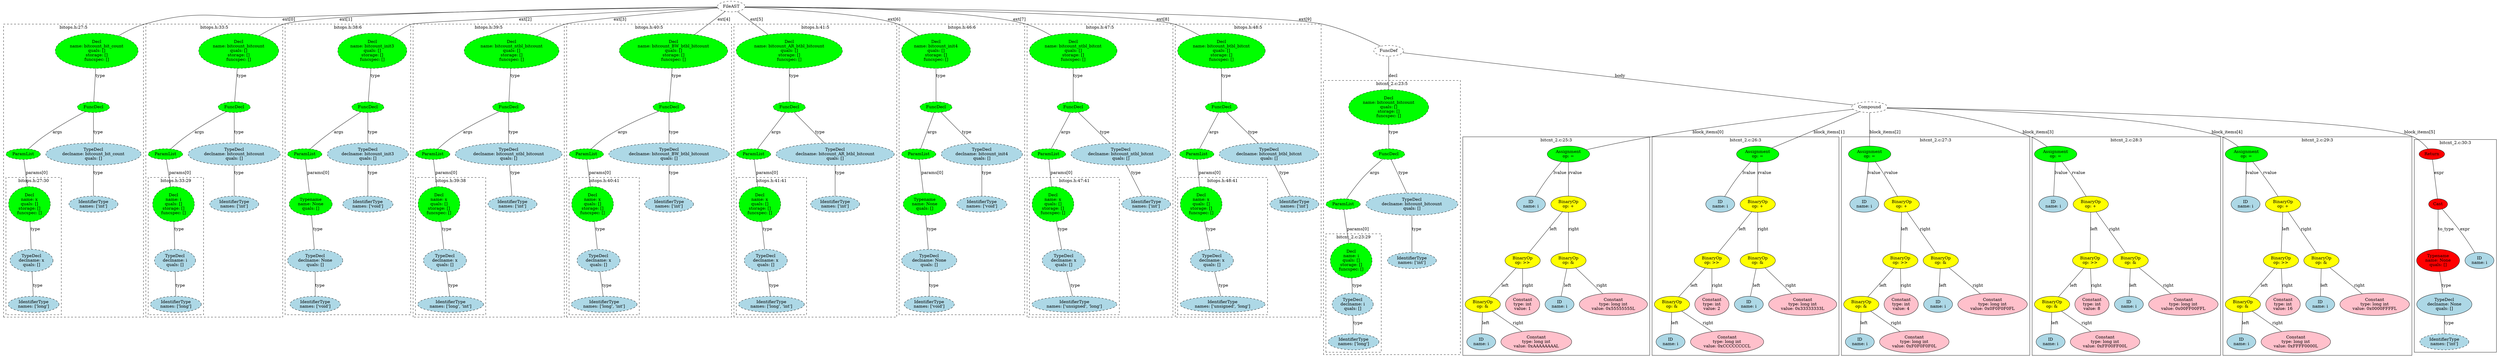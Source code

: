 strict graph "" {
	graph [bb="0,0,6919,1197.8"];
	node [label="\N"];
	subgraph cluster2 {
		graph [bb="8,136.56,390,1120.8",
			label="bitops.h:27:5",
			lheight=0.21,
			lp="199,1109.3",
			lwidth=1.00,
			style=dashed
		];
		subgraph cluster5 {
			graph [bb="16,144.56,170,605.67",
				label="bitops.h:27:30",
				lheight=0.21,
				lp="93,594.17",
				lwidth=1.10,
				style=dashed
			];
			7	[fillcolor=lightblue,
				height=0.74639,
				label="IdentifierType
names: ['long']",
				pos="93,179.43",
				style="filled,dashed",
				width=1.9053];
			6	[fillcolor=lightblue,
				height=1.041,
				label="TypeDecl
declname: x
quals: []",
				pos="88,326.6",
				style="filled,dashed",
				width=1.6303];
			6 -- 7	[label=type,
				lp="104,242.41",
				pos="89.262,288.96 90.147,263.26 91.309,229.52 92.101,206.52"];
			5	[fillcolor=green,
				height=1.6303,
				label="Decl
name: x
quals: []
storage: []
funcspec: []",
				pos="82,515.98",
				style="filled,dashed",
				width=1.591];
			5 -- 6	[label=type,
				lp="97,431.79",
				pos="83.849,457.23 84.82,426.9 85.981,390.66 86.828,364.21"];
		}
		4	[fillcolor=green,
			height=0.5,
			label=ParamList,
			pos="63,684.14",
			style="filled,dashed",
			width=1.3179];
		4 -- 5	[label="params[0]",
			lp="99,621.17",
			pos="64.962,665.99 67.417,644.51 71.749,606.63 75.429,574.44"];
		3	[fillcolor=green,
			height=0.5,
			label=FuncDecl,
			pos="255,841.7",
			style="filled,dashed",
			width=1.2457];
		3 -- 4	[label=args,
			lp="155.5,757.51",
			pos="232.48,826.05 204.79,807.65 156.82,774.55 119,742.01 104.08,729.18 88.485,713.09 77.551,701.3"];
		8	[fillcolor=lightblue,
			height=1.041,
			label="TypeDecl
declname: bitcount_bit_count
quals: []",
			pos="255,684.14",
			style="filled,dashed",
			width=3.5159];
		3 -- 8	[label=type,
			lp="267,757.51",
			pos="255,823.46 255,799.1 255,753.99 255,721.92"];
		9	[fillcolor=lightblue,
			height=0.74639,
			label="IdentifierType
names: ['int']",
			pos="255,515.98",
			style="filled,dashed",
			width=1.8463];
		8 -- 9	[label=type,
			lp="267,621.17",
			pos="255,646.27 255,614.9 255,570.66 255,542.92"];
		2	[fillcolor=green,
			height=1.6303,
			label="Decl
name: bitcount_bit_count
quals: []
storage: []
funcspec: []",
			pos="264,1031.1",
			style="filled,dashed",
			width=3.0641];
		2 -- 3	[label=type,
			lp="273,946.89",
			pos="261.23,972.33 259.37,933.62 257.04,885.26 255.83,859.96"];
	}
	subgraph cluster10 {
		graph [bb="398,136.56,770,1120.8",
			label="bitops.h:33:5",
			lheight=0.21,
			lp="584,1109.3",
			lwidth=1.00,
			style=dashed
		];
		subgraph cluster13 {
			graph [bb="406,144.56,560,605.67",
				label="bitops.h:33:29",
				lheight=0.21,
				lp="483,594.17",
				lwidth=1.10,
				style=dashed
			];
			15	[fillcolor=lightblue,
				height=0.74639,
				label="IdentifierType
names: ['long']",
				pos="483,179.43",
				style="filled,dashed",
				width=1.9053];
			14	[fillcolor=lightblue,
				height=1.041,
				label="TypeDecl
declname: i
quals: []",
				pos="481,326.6",
				style="filled,dashed",
				width=1.5713];
			14 -- 15	[label=type,
				lp="495,242.41",
				pos="481.5,288.96 481.86,263.26 482.32,229.52 482.64,206.52"];
			13	[fillcolor=green,
				height=1.6303,
				label="Decl
name: i
quals: []
storage: []
funcspec: []",
				pos="477,515.98",
				style="filled,dashed",
				width=1.591];
			13 -- 14	[label=type,
				lp="491,431.79",
				pos="478.23,457.23 478.88,426.9 479.65,390.66 480.22,364.21"];
		}
		12	[fillcolor=green,
			height=0.5,
			label=ParamList,
			pos="453,684.14",
			style="filled,dashed",
			width=1.3179];
		12 -- 13	[label="params[0]",
			lp="491,621.17",
			pos="455.48,665.99 458.59,644.43 464.09,606.34 468.75,574.07"];
		11	[fillcolor=green,
			height=0.5,
			label=FuncDecl,
			pos="640,841.7",
			style="filled,dashed",
			width=1.2457];
		11 -- 12	[label=args,
			lp="545.5,757.51",
			pos="618.38,825.9 591.77,807.35 545.63,774.1 509,742.01 494.41,729.23 479.03,713.42 468.09,701.72"];
		16	[fillcolor=lightblue,
			height=1.041,
			label="TypeDecl
declname: bitcount_bitcount
quals: []",
			pos="640,684.14",
			style="filled,dashed",
			width=3.3784];
		11 -- 16	[label=type,
			lp="652,757.51",
			pos="640,823.46 640,799.1 640,753.99 640,721.92"];
		17	[fillcolor=lightblue,
			height=0.74639,
			label="IdentifierType
names: ['int']",
			pos="640,515.98",
			style="filled,dashed",
			width=1.8463];
		16 -- 17	[label=type,
			lp="652,621.17",
			pos="640,646.27 640,614.9 640,570.66 640,542.92"];
		10	[fillcolor=green,
			height=1.6303,
			label="Decl
name: bitcount_bitcount
quals: []
storage: []
funcspec: []",
			pos="652,1031.1",
			style="filled,dashed",
			width=2.9266];
		10 -- 11	[label=type,
			lp="660,946.89",
			pos="648.3,972.33 645.82,933.62 642.73,885.26 641.11,859.96"];
	}
	subgraph cluster18 {
		graph [bb="778,144.56,1121,1120.8",
			label="bitops.h:38:6",
			lheight=0.21,
			lp="949.5,1109.3",
			lwidth=1.00,
			style=dashed
		];
		23	[fillcolor=lightblue,
			height=0.74639,
			label="IdentifierType
names: ['void']",
			pos="861,179.43",
			style="filled,dashed",
			width=1.9053];
		22	[fillcolor=lightblue,
			height=1.041,
			label="TypeDecl
declname: None
quals: []",
			pos="861,326.6",
			style="filled,dashed",
			width=2.082];
		22 -- 23	[label=type,
			lp="873,242.41",
			pos="861,288.96 861,263.26 861,229.52 861,206.52"];
		21	[fillcolor=green,
			height=1.041,
			label="Typename
name: None
quals: []",
			pos="853,515.98",
			style="filled,dashed",
			width=1.6303];
		21 -- 22	[label=type,
			lp="869,431.79",
			pos="854.56,478.4 855.97,445.39 858.03,397.07 859.44,364.08"];
		20	[fillcolor=green,
			height=0.5,
			label=ParamList,
			pos="833,684.14",
			style="filled,dashed",
			width=1.3179];
		20 -- 21	[label="params[0]",
			lp="870,621.17",
			pos="835.07,665.99 838.24,639.62 844.39,588.52 848.59,553.59"];
		19	[fillcolor=green,
			height=0.5,
			label=FuncDecl,
			pos="1006,841.7",
			style="filled,dashed",
			width=1.2457];
		19 -- 20	[label=args,
			lp="926.5,757.51",
			pos="986.71,825.09 963.36,806 923.05,772.47 890,742.01 875.61,728.75 859.91,712.99 848.64,701.42"];
		24	[fillcolor=lightblue,
			height=1.041,
			label="TypeDecl
declname: bitcount_init3
quals: []",
			pos="1006,684.14",
			style="filled,dashed",
			width=2.9856];
		19 -- 24	[label=type,
			lp="1018,757.51",
			pos="1006,823.46 1006,799.1 1006,753.99 1006,721.92"];
		25	[fillcolor=lightblue,
			height=0.74639,
			label="IdentifierType
names: ['void']",
			pos="1006,515.98",
			style="filled,dashed",
			width=1.9053];
		24 -- 25	[label=type,
			lp="1018,621.17",
			pos="1006,646.27 1006,614.9 1006,570.66 1006,542.92"];
		18	[fillcolor=green,
			height=1.6303,
			label="Decl
name: bitcount_init3
quals: []
storage: []
funcspec: []",
			pos="1017,1031.1",
			style="filled,dashed",
			width=2.5534];
		18 -- 19	[label=type,
			lp="1025,946.89",
			pos="1013.6,972.33 1011.3,933.62 1008.5,885.26 1007,859.96"];
	}
	subgraph cluster26 {
		graph [bb="1129,136.56,1540,1120.8",
			label="bitops.h:39:5",
			lheight=0.21,
			lp="1334.5,1109.3",
			lwidth=1.00,
			style=dashed
		];
		subgraph cluster29 {
			graph [bb="1137,144.56,1327,605.67",
				label="bitops.h:39:38",
				lheight=0.21,
				lp="1232,594.17",
				lwidth=1.10,
				style=dashed
			];
			31	[fillcolor=lightblue,
				height=0.74639,
				label="IdentifierType
names: ['long', 'int']",
				pos="1232,179.43",
				style="filled,dashed",
				width=2.4159];
			30	[fillcolor=lightblue,
				height=1.041,
				label="TypeDecl
declname: x
quals: []",
				pos="1218,326.6",
				style="filled,dashed",
				width=1.6303];
			30 -- 31	[label=type,
				lp="1239,242.41",
				pos="1221.5,288.96 1224,263.26 1227.3,229.52 1229.5,206.52"];
			29	[fillcolor=green,
				height=1.6303,
				label="Decl
name: x
quals: []
storage: []
funcspec: []",
				pos="1203,515.98",
				style="filled,dashed",
				width=1.591];
			29 -- 30	[label=type,
				lp="1223,431.79",
				pos="1207.6,457.23 1210.1,426.9 1213,390.66 1215.1,364.21"];
		}
		28	[fillcolor=green,
			height=0.5,
			label=ParamList,
			pos="1184,684.14",
			style="filled,dashed",
			width=1.3179];
		28 -- 29	[label="params[0]",
			lp="1220,621.17",
			pos="1186,665.99 1188.4,644.51 1192.7,606.63 1196.4,574.44"];
		27	[fillcolor=green,
			height=0.5,
			label=FuncDecl,
			pos="1391,841.7",
			style="filled,dashed",
			width=1.2457];
		27 -- 28	[label=args,
			lp="1280.5,757.51",
			pos="1366.3,826.57 1335.7,808.58 1282.5,775.76 1241,742.01 1225.6,729.48 1209.8,713.36 1198.7,701.48"];
		32	[fillcolor=lightblue,
			height=1.041,
			label="TypeDecl
declname: bitcount_ntbl_bitcount
quals: []",
			pos="1391,684.14",
			style="filled,dashed",
			width=3.9284];
		27 -- 32	[label=type,
			lp="1403,757.51",
			pos="1391,823.46 1391,799.1 1391,753.99 1391,721.92"];
		33	[fillcolor=lightblue,
			height=0.74639,
			label="IdentifierType
names: ['int']",
			pos="1401,515.98",
			style="filled,dashed",
			width=1.8463];
		32 -- 33	[label=type,
			lp="1408,621.17",
			pos="1393.2,646.27 1395.1,614.9 1397.8,570.66 1399.4,542.92"];
		26	[fillcolor=green,
			height=1.6303,
			label="Decl
name: bitcount_ntbl_bitcount
quals: []
storage: []
funcspec: []",
			pos="1399,1031.1",
			style="filled,dashed",
			width=3.4766];
		26 -- 27	[label=type,
			lp="1408,946.89",
			pos="1396.5,972.33 1394.9,933.62 1392.8,885.26 1391.7,859.96"];
	}
	subgraph cluster34 {
		graph [bb="1548,136.56,2000,1120.8",
			label="bitops.h:40:5",
			lheight=0.21,
			lp="1774,1109.3",
			lwidth=1.00,
			style=dashed
		];
		subgraph cluster37 {
			graph [bb="1556,144.56,1746,605.67",
				label="bitops.h:40:41",
				lheight=0.21,
				lp="1651,594.17",
				lwidth=1.10,
				style=dashed
			];
			39	[fillcolor=lightblue,
				height=0.74639,
				label="IdentifierType
names: ['long', 'int']",
				pos="1651,179.43",
				style="filled,dashed",
				width=2.4159];
			38	[fillcolor=lightblue,
				height=1.041,
				label="TypeDecl
declname: x
quals: []",
				pos="1637,326.6",
				style="filled,dashed",
				width=1.6303];
			38 -- 39	[label=type,
				lp="1658,242.41",
				pos="1640.5,288.96 1643,263.26 1646.3,229.52 1648.5,206.52"];
			37	[fillcolor=green,
				height=1.6303,
				label="Decl
name: x
quals: []
storage: []
funcspec: []",
				pos="1622,515.98",
				style="filled,dashed",
				width=1.591];
			37 -- 38	[label=type,
				lp="1642,431.79",
				pos="1626.6,457.23 1629.1,426.9 1632,390.66 1634.1,364.21"];
		}
		36	[fillcolor=green,
			height=0.5,
			label=ParamList,
			pos="1603,684.14",
			style="filled,dashed",
			width=1.3179];
		36 -- 37	[label="params[0]",
			lp="1639,621.17",
			pos="1605,665.99 1607.4,644.51 1611.7,606.63 1615.4,574.44"];
		35	[fillcolor=green,
			height=0.5,
			label=FuncDecl,
			pos="1830,841.7",
			style="filled,dashed",
			width=1.2457];
		35 -- 36	[label=args,
			lp="1701.5,757.51",
			pos="1801.9,827.45 1766.8,810.23 1705.6,778.08 1659,742.01 1643.3,729.89 1627.7,713.57 1616.9,701.52"];
		40	[fillcolor=lightblue,
			height=1.041,
			label="TypeDecl
declname: bitcount_BW_btbl_bitcount
quals: []",
			pos="1830,684.14",
			style="filled,dashed",
			width=4.498];
		35 -- 40	[label=type,
			lp="1842,757.51",
			pos="1830,823.46 1830,799.1 1830,753.99 1830,721.92"];
		41	[fillcolor=lightblue,
			height=0.74639,
			label="IdentifierType
names: ['int']",
			pos="1830,515.98",
			style="filled,dashed",
			width=1.8463];
		40 -- 41	[label=type,
			lp="1842,621.17",
			pos="1830,646.27 1830,614.9 1830,570.66 1830,542.92"];
		34	[fillcolor=green,
			height=1.6303,
			label="Decl
name: bitcount_BW_btbl_bitcount
quals: []
storage: []
funcspec: []",
			pos="1842,1031.1",
			style="filled,dashed",
			width=4.0462];
		34 -- 35	[label=type,
			lp="1850,946.89",
			pos="1838.3,972.33 1835.8,933.62 1832.7,885.26 1831.1,859.96"];
	}
	subgraph cluster42 {
		graph [bb="2008,136.56,2455,1120.8",
			label="bitops.h:41:5",
			lheight=0.21,
			lp="2231.5,1109.3",
			lwidth=1.00,
			style=dashed
		];
		subgraph cluster45 {
			graph [bb="2016,144.56,2206,605.67",
				label="bitops.h:41:41",
				lheight=0.21,
				lp="2111,594.17",
				lwidth=1.10,
				style=dashed
			];
			47	[fillcolor=lightblue,
				height=0.74639,
				label="IdentifierType
names: ['long', 'int']",
				pos="2111,179.43",
				style="filled,dashed",
				width=2.4159];
			46	[fillcolor=lightblue,
				height=1.041,
				label="TypeDecl
declname: x
quals: []",
				pos="2097,326.6",
				style="filled,dashed",
				width=1.6303];
			46 -- 47	[label=type,
				lp="2118,242.41",
				pos="2100.5,288.96 2103,263.26 2106.3,229.52 2108.5,206.52"];
			45	[fillcolor=green,
				height=1.6303,
				label="Decl
name: x
quals: []
storage: []
funcspec: []",
				pos="2082,515.98",
				style="filled,dashed",
				width=1.591];
			45 -- 46	[label=type,
				lp="2102,431.79",
				pos="2086.6,457.23 2089.1,426.9 2092,390.66 2094.1,364.21"];
		}
		44	[fillcolor=green,
			height=0.5,
			label=ParamList,
			pos="2063,684.14",
			style="filled,dashed",
			width=1.3179];
		44 -- 45	[label="params[0]",
			lp="2099,621.17",
			pos="2065,665.99 2067.4,644.51 2071.7,606.63 2075.4,574.44"];
		43	[fillcolor=green,
			height=0.5,
			label=FuncDecl,
			pos="2160,841.7",
			style="filled,dashed",
			width=1.2457];
		43 -- 44	[label=args,
			lp="2123.5,757.51",
			pos="2149.6,824.06 2131,794.27 2092.3,732.18 2073.6,702.14"];
		48	[fillcolor=lightblue,
			height=1.041,
			label="TypeDecl
declname: bitcount_AR_btbl_bitcount
quals: []",
			pos="2288,684.14",
			style="filled,dashed",
			width=4.4194];
		43 -- 48	[label=type,
			lp="2244,757.51",
			pos="2173.5,824.35 2193.5,800.01 2231.6,753.64 2258.4,721.13"];
		49	[fillcolor=lightblue,
			height=0.74639,
			label="IdentifierType
names: ['int']",
			pos="2288,515.98",
			style="filled,dashed",
			width=1.8463];
		48 -- 49	[label=type,
			lp="2300,621.17",
			pos="2288,646.27 2288,614.9 2288,570.66 2288,542.92"];
		42	[fillcolor=green,
			height=1.6303,
			label="Decl
name: bitcount_AR_btbl_bitcount
quals: []
storage: []
funcspec: []",
			pos="2160,1031.1",
			style="filled,dashed",
			width=3.9873];
		42 -- 43	[label=type,
			lp="2172,946.89",
			pos="2160,972.33 2160,933.62 2160,885.26 2160,859.96"];
	}
	subgraph cluster50 {
		graph [bb="2463,144.56,2806,1120.8",
			label="bitops.h:46:6",
			lheight=0.21,
			lp="2634.5,1109.3",
			lwidth=1.00,
			style=dashed
		];
		55	[fillcolor=lightblue,
			height=0.74639,
			label="IdentifierType
names: ['void']",
			pos="2546,179.43",
			style="filled,dashed",
			width=1.9053];
		54	[fillcolor=lightblue,
			height=1.041,
			label="TypeDecl
declname: None
quals: []",
			pos="2546,326.6",
			style="filled,dashed",
			width=2.082];
		54 -- 55	[label=type,
			lp="2558,242.41",
			pos="2546,288.96 2546,263.26 2546,229.52 2546,206.52"];
		53	[fillcolor=green,
			height=1.041,
			label="Typename
name: None
quals: []",
			pos="2538,515.98",
			style="filled,dashed",
			width=1.6303];
		53 -- 54	[label=type,
			lp="2554,431.79",
			pos="2539.6,478.4 2541,445.39 2543,397.07 2544.4,364.08"];
		52	[fillcolor=green,
			height=0.5,
			label=ParamList,
			pos="2518,684.14",
			style="filled,dashed",
			width=1.3179];
		52 -- 53	[label="params[0]",
			lp="2555,621.17",
			pos="2520.1,665.99 2523.2,639.62 2529.4,588.52 2533.6,553.59"];
		51	[fillcolor=green,
			height=0.5,
			label=FuncDecl,
			pos="2563,841.7",
			style="filled,dashed",
			width=1.2457];
		51 -- 52	[label=args,
			lp="2552.5,757.51",
			pos="2558.1,823.76 2549.4,793.84 2531.5,731.97 2522.9,702.07"];
		56	[fillcolor=lightblue,
			height=1.041,
			label="TypeDecl
declname: bitcount_init4
quals: []",
			pos="2691,684.14",
			style="filled,dashed",
			width=2.9856];
		51 -- 56	[label=type,
			lp="2647,757.51",
			pos="2576.5,824.35 2596.6,799.85 2635.1,753.05 2661.9,720.51"];
		57	[fillcolor=lightblue,
			height=0.74639,
			label="IdentifierType
names: ['void']",
			pos="2691,515.98",
			style="filled,dashed",
			width=1.9053];
		56 -- 57	[label=type,
			lp="2703,621.17",
			pos="2691,646.27 2691,614.9 2691,570.66 2691,542.92"];
		50	[fillcolor=green,
			height=1.6303,
			label="Decl
name: bitcount_init4
quals: []
storage: []
funcspec: []",
			pos="2563,1031.1",
			style="filled,dashed",
			width=2.5534];
		50 -- 51	[label=type,
			lp="2575,946.89",
			pos="2563,972.33 2563,933.62 2563,885.26 2563,859.96"];
	}
	subgraph cluster58 {
		graph [bb="2814,136.56,3210,1120.8",
			label="bitops.h:47:5",
			lheight=0.21,
			lp="3012,1109.3",
			lwidth=1.00,
			style=dashed
		];
		subgraph cluster61 {
			graph [bb="2822,144.56,3062,605.67",
				label="bitops.h:47:41",
				lheight=0.21,
				lp="2942,594.17",
				lwidth=1.10,
				style=dashed
			];
			63	[fillcolor=lightblue,
				height=0.74639,
				label="IdentifierType
names: ['unsigned', 'long']",
				pos="2942,179.43",
				style="filled,dashed",
				width=3.1034];
			62	[fillcolor=lightblue,
				height=1.041,
				label="TypeDecl
declname: x
quals: []",
				pos="2915,326.6",
				style="filled,dashed",
				width=1.6303];
			62 -- 63	[label=type,
				lp="2944,242.41",
				pos="2921.7,289.34 2926.5,263.64 2932.8,229.76 2937.1,206.65"];
			61	[fillcolor=green,
				height=1.6303,
				label="Decl
name: x
quals: []
storage: []
funcspec: []",
				pos="2888,515.98",
				style="filled,dashed",
				width=1.591];
			61 -- 62	[label=type,
				lp="2913,431.79",
				pos="2896.2,457.74 2900.6,427.28 2905.9,390.73 2909.7,364.13"];
		}
		60	[fillcolor=green,
			height=0.5,
			label=ParamList,
			pos="2873,684.14",
			style="filled,dashed",
			width=1.3179];
		60 -- 61	[label="params[0]",
			lp="2908,621.17",
			pos="2874.5,665.99 2876.5,644.51 2879.9,606.63 2882.8,574.44"];
		59	[fillcolor=green,
			height=0.5,
			label=FuncDecl,
			pos="2938,841.7",
			style="filled,dashed",
			width=1.2457];
		59 -- 60	[label=args,
			lp="2917.5,757.51",
			pos="2930.9,823.76 2918.4,793.84 2892.6,731.97 2880.1,702.07"];
		64	[fillcolor=lightblue,
			height=1.041,
			label="TypeDecl
declname: bitcount_ntbl_bitcnt
quals: []",
			pos="3070,684.14",
			style="filled,dashed",
			width=3.6534];
		59 -- 64	[label=type,
			lp="3024,757.51",
			pos="2951.9,824.35 2972.6,799.93 3012.1,753.34 3039.7,720.82"];
		65	[fillcolor=lightblue,
			height=0.74639,
			label="IdentifierType
names: ['int']",
			pos="3136,515.98",
			style="filled,dashed",
			width=1.8463];
		64 -- 65	[label=type,
			lp="3110,621.17",
			pos="3084.5,646.68 3097,615.15 3114.8,570.38 3125.8,542.54"];
		58	[fillcolor=green,
			height=1.6303,
			label="Decl
name: bitcount_ntbl_bitcnt
quals: []
storage: []
funcspec: []",
			pos="2938,1031.1",
			style="filled,dashed",
			width=3.2213];
		58 -- 59	[label=type,
			lp="2950,946.89",
			pos="2938,972.33 2938,933.62 2938,885.26 2938,859.96"];
	}
	subgraph cluster66 {
		graph [bb="3218,136.56,3614,1120.8",
			label="bitops.h:48:5",
			lheight=0.21,
			lp="3416,1109.3",
			lwidth=1.00,
			style=dashed
		];
		subgraph cluster69 {
			graph [bb="3226,144.56,3466,605.67",
				label="bitops.h:48:41",
				lheight=0.21,
				lp="3346,594.17",
				lwidth=1.10,
				style=dashed
			];
			71	[fillcolor=lightblue,
				height=0.74639,
				label="IdentifierType
names: ['unsigned', 'long']",
				pos="3346,179.43",
				style="filled,dashed",
				width=3.1034];
			70	[fillcolor=lightblue,
				height=1.041,
				label="TypeDecl
declname: x
quals: []",
				pos="3319,326.6",
				style="filled,dashed",
				width=1.6303];
			70 -- 71	[label=type,
				lp="3348,242.41",
				pos="3325.7,289.34 3330.5,263.64 3336.8,229.76 3341.1,206.65"];
			69	[fillcolor=green,
				height=1.6303,
				label="Decl
name: x
quals: []
storage: []
funcspec: []",
				pos="3292,515.98",
				style="filled,dashed",
				width=1.591];
			69 -- 70	[label=type,
				lp="3317,431.79",
				pos="3300.2,457.74 3304.6,427.28 3309.9,390.73 3313.7,364.13"];
		}
		68	[fillcolor=green,
			height=0.5,
			label=ParamList,
			pos="3277,684.14",
			style="filled,dashed",
			width=1.3179];
		68 -- 69	[label="params[0]",
			lp="3312,621.17",
			pos="3278.5,665.99 3280.5,644.51 3283.9,606.63 3286.8,574.44"];
		67	[fillcolor=green,
			height=0.5,
			label=FuncDecl,
			pos="3342,841.7",
			style="filled,dashed",
			width=1.2457];
		67 -- 68	[label=args,
			lp="3321.5,757.51",
			pos="3334.9,823.76 3322.4,793.84 3296.6,731.97 3284.1,702.07"];
		72	[fillcolor=lightblue,
			height=1.041,
			label="TypeDecl
declname: bitcount_btbl_bitcnt
quals: []",
			pos="3474,684.14",
			style="filled,dashed",
			width=3.6534];
		67 -- 72	[label=type,
			lp="3428,757.51",
			pos="3355.9,824.35 3376.6,799.93 3416.1,753.34 3443.7,720.82"];
		73	[fillcolor=lightblue,
			height=0.74639,
			label="IdentifierType
names: ['int']",
			pos="3540,515.98",
			style="filled,dashed",
			width=1.8463];
		72 -- 73	[label=type,
			lp="3514,621.17",
			pos="3488.5,646.68 3501,615.15 3518.8,570.38 3529.8,542.54"];
		66	[fillcolor=green,
			height=1.6303,
			label="Decl
name: bitcount_btbl_bitcnt
quals: []
storage: []
funcspec: []",
			pos="3342,1031.1",
			style="filled,dashed",
			width=3.2213];
		66 -- 67	[label=type,
			lp="3354,946.89",
			pos="3342,972.33 3342,933.62 3342,885.26 3342,859.96"];
	}
	subgraph cluster75 {
		graph [bb="3622,10.607,3994,931.39",
			label="bitcnt_2.c:23:5",
			lheight=0.21,
			lp="3808,919.89",
			lwidth=1.14,
			style=dashed
		];
		subgraph cluster78 {
			graph [bb="3630,18.607,3784,416.29",
				label="bitcnt_2.c:23:29",
				lheight=0.21,
				lp="3707,404.79",
				lwidth=1.24,
				style=dashed
			];
			80	[fillcolor=lightblue,
				height=0.74639,
				label="IdentifierType
names: ['long']",
				pos="3707,53.477",
				style="filled,dashed",
				width=1.9053];
			79	[fillcolor=lightblue,
				height=1.041,
				label="TypeDecl
declname: i
quals: []",
				pos="3705,179.43",
				style="filled,dashed",
				width=1.5713];
			79 -- 80	[label=type,
				lp="3719,116.45",
				pos="3705.6,141.91 3705.9,122.2 3706.3,98.333 3706.6,80.518"];
			78	[fillcolor=green,
				height=1.6303,
				label="Decl
name: i
quals: []
storage: []
funcspec: []",
				pos="3701,326.6",
				style="filled,dashed",
				width=1.591];
			78 -- 79	[label=type,
				lp="3716,242.41",
				pos="3702.6,267.81 3703.1,250.73 3703.6,232.51 3704,217.15"];
		}
		77	[fillcolor=green,
			height=0.5,
			label=ParamList,
			pos="3677,515.98",
			style="filled,dashed",
			width=1.3179];
		77 -- 78	[label="params[0]",
			lp="3717,431.79",
			pos="3679.2,497.68 3682.5,472.32 3688.7,423.83 3693.6,385.09"];
		76	[fillcolor=green,
			height=0.5,
			label=FuncDecl,
			pos="3799,684.14",
			style="filled,dashed",
			width=1.2457];
		76 -- 77	[label=args,
			lp="3762.5,621.17",
			pos="3784.1,667.08 3770.3,651.78 3749.3,627.87 3733,605.67 3715.3,581.61 3697.3,551.98 3686.6,533.79"];
		81	[fillcolor=lightblue,
			height=1.041,
			label="TypeDecl
declname: bitcount_bitcount
quals: []",
			pos="3864,515.98",
			style="filled,dashed",
			width=3.3784];
		76 -- 81	[label=type,
			lp="3838,621.17",
			pos="3805.6,666.3 3815.9,639.98 3836,588.49 3849.7,553.41"];
		82	[fillcolor=lightblue,
			height=0.74639,
			label="IdentifierType
names: ['int']",
			pos="3864,326.6",
			style="filled,dashed",
			width=1.8463];
		81 -- 82	[label=type,
			lp="3876,431.79",
			pos="3864,478.4 3864,441.66 3864,385.96 3864,353.53"];
		75	[fillcolor=green,
			height=1.6303,
			label="Decl
name: bitcount_bitcount
quals: []
storage: []
funcspec: []",
			pos="3799,841.7",
			style="filled,dashed",
			width=2.9266];
		75 -- 76	[label=type,
			lp="3811,757.51",
			pos="3799,782.78 3799,754.1 3799,721.56 3799,702.23"];
	}
	subgraph cluster84 {
		graph [bb="4002,8,4526,742.01",
			label="bitcnt_2.c:25:3",
			lheight=0.21,
			lp="4264,730.51",
			lwidth=1.14
		];
		85	[fillcolor=lightblue,
			height=0.74639,
			label="ID
name: i",
			pos="4195,515.98",
			style=filled,
			width=1.1392];
		84	[fillcolor=green,
			height=0.74639,
			label="Assignment
op: =",
			pos="4304,684.14",
			style=filled,
			width=1.6106];
		84 -- 85	[label=lvalue,
			lp="4279,621.17",
			pos="4284.4,658.57 4272.8,643.6 4258,623.91 4246,605.67 4232.1,584.6 4218,559.62 4208.1,541.54"];
		86	[fillcolor=yellow,
			height=0.74639,
			label="BinaryOp
op: +",
			pos="4304,515.98",
			style=filled,
			width=1.3749];
		84 -- 86	[label=rvalue,
			lp="4321,621.17",
			pos="4304,657.18 4304,626.05 4304,574.2 4304,543.03"];
		87	[fillcolor=yellow,
			height=0.74639,
			label="BinaryOp
op: >>",
			pos="4172,326.6",
			style=filled,
			width=1.3749];
		86 -- 87	[label=left,
			lp="4259.5,431.79",
			pos="4286.7,490.48 4261.4,454.57 4214.6,388.01 4189.3,352.1"];
		92	[fillcolor=yellow,
			height=0.74639,
			label="BinaryOp
op: &",
			pos="4304,326.6",
			style=filled,
			width=1.3749];
		86 -- 92	[label=right,
			lp="4317,431.79",
			pos="4304,488.92 4304,453.22 4304,389.47 4304,353.73"];
		88	[fillcolor=yellow,
			height=0.74639,
			label="BinaryOp
op: &",
			pos="4059,179.43",
			style=filled,
			width=1.3749];
		87 -- 88	[label=left,
			lp="4122.5,242.41",
			pos="4153.3,301.63 4132.4,274.73 4098.6,231.35 4077.7,204.44"];
		91	[fillcolor=pink,
			height=1.041,
			label="Constant
type: int
value: 1",
			pos="4172,179.43",
			style=filled,
			width=1.2767];
		87 -- 91	[label=right,
			lp="4185,242.41",
			pos="4172,299.64 4172,276.65 4172,242.82 4172,217.06"];
		93	[fillcolor=lightblue,
			height=0.74639,
			label="ID
name: i",
			pos="4277,179.43",
			style=filled,
			width=1.1392];
		92 -- 93	[label=left,
			lp="4299.5,242.41",
			pos="4299.2,299.64 4294.3,273.22 4286.7,232.5 4281.8,206.16"];
		94	[fillcolor=pink,
			height=1.041,
			label="Constant
type: long int
value: 0x55555555L",
			pos="4427,179.43",
			style=filled,
			width=2.5338];
		92 -- 94	[label=right,
			lp="4394,242.41",
			pos="4324,301.95 4344,278.41 4374.8,242.02 4397.5,215.19"];
		89	[fillcolor=lightblue,
			height=0.74639,
			label="ID
name: i",
			pos="4055,53.477",
			style=filled,
			width=1.1392];
		88 -- 89	[label=left,
			lp="4067.5,116.45",
			pos="4058.2,152.45 4057.5,131.29 4056.5,101.57 4055.8,80.427"];
		90	[fillcolor=pink,
			height=1.041,
			label="Constant
type: long int
value: 0xAAAAAAAAL",
			pos="4222,53.477",
			style=filled,
			width=3.0052];
		88 -- 90	[label=right,
			lp="4164,116.45",
			pos="4087,157.12 4112.1,138.09 4149.1,109.89 4178.1,87.86"];
	}
	subgraph cluster95 {
		graph [bb="4534,8,5058,742.01",
			label="bitcnt_2.c:26:3",
			lheight=0.21,
			lp="4796,730.51",
			lwidth=1.14
		];
		96	[fillcolor=lightblue,
			height=0.74639,
			label="ID
name: i",
			pos="4770,515.98",
			style=filled,
			width=1.1392];
		95	[fillcolor=green,
			height=0.74639,
			label="Assignment
op: =",
			pos="4879,684.14",
			style=filled,
			width=1.6106];
		95 -- 96	[label=lvalue,
			lp="4853,621.17",
			pos="4859.4,658.57 4847.8,643.6 4833,623.91 4821,605.67 4807.1,584.6 4793,559.62 4783.1,541.54"];
		97	[fillcolor=yellow,
			height=0.74639,
			label="BinaryOp
op: +",
			pos="4879,515.98",
			style=filled,
			width=1.3749];
		95 -- 97	[label=rvalue,
			lp="4896,621.17",
			pos="4879,657.18 4879,626.05 4879,574.2 4879,543.03"];
		98	[fillcolor=yellow,
			height=0.74639,
			label="BinaryOp
op: >>",
			pos="4704,326.6",
			style=filled,
			width=1.3749];
		97 -- 98	[label=left,
			lp="4816.5,431.79",
			pos="4857.2,491.62 4823.6,455.62 4759.4,386.95 4725.8,350.95"];
		103	[fillcolor=yellow,
			height=0.74639,
			label="BinaryOp
op: &",
			pos="4879,326.6",
			style=filled,
			width=1.3749];
		97 -- 103	[label=right,
			lp="4892,431.79",
			pos="4879,488.92 4879,453.22 4879,389.47 4879,353.73"];
		99	[fillcolor=yellow,
			height=0.74639,
			label="BinaryOp
op: &",
			pos="4591,179.43",
			style=filled,
			width=1.3749];
		98 -- 99	[label=left,
			lp="4653.5,242.41",
			pos="4685.3,301.63 4664.4,274.73 4630.6,231.35 4609.7,204.44"];
		102	[fillcolor=pink,
			height=1.041,
			label="Constant
type: int
value: 2",
			pos="4704,179.43",
			style=filled,
			width=1.2767];
		98 -- 102	[label=right,
			lp="4717,242.41",
			pos="4704,299.64 4704,276.65 4704,242.82 4704,217.06"];
		104	[fillcolor=lightblue,
			height=0.74639,
			label="ID
name: i",
			pos="4809,179.43",
			style=filled,
			width=1.1392];
		103 -- 104	[label=left,
			lp="4850.5,242.41",
			pos="4866.8,300.31 4854,273.67 4833.8,231.96 4821.1,205.43"];
		105	[fillcolor=pink,
			height=1.041,
			label="Constant
type: long int
value: 0x33333333L",
			pos="4959,179.43",
			style=filled,
			width=2.5338];
		103 -- 105	[label=right,
			lp="4941,242.41",
			pos="4892.8,300.64 4905.6,277.38 4924.8,242.42 4939.3,216.19"];
		100	[fillcolor=lightblue,
			height=0.74639,
			label="ID
name: i",
			pos="4587,53.477",
			style=filled,
			width=1.1392];
		99 -- 100	[label=left,
			lp="4598.5,116.45",
			pos="4590.2,152.45 4589.5,131.29 4588.5,101.57 4587.8,80.427"];
		101	[fillcolor=pink,
			height=1.041,
			label="Constant
type: long int
value: 0xCCCCCCCCL",
			pos="4750,53.477",
			style=filled,
			width=2.8874];
		99 -- 101	[label=right,
			lp="4693,116.45",
			pos="4618.7,156.84 4643.2,137.76 4679.2,109.65 4707.4,87.709"];
	}
	subgraph cluster106 {
		graph [bb="5066,8,5594,742.01",
			label="bitcnt_2.c:27:3",
			lheight=0.21,
			lp="5330,730.51",
			lwidth=1.14
		];
		107	[fillcolor=lightblue,
			height=0.74639,
			label="ID
name: i",
			pos="5129,515.98",
			style=filled,
			width=1.1392];
		106	[fillcolor=green,
			height=0.74639,
			label="Assignment
op: =",
			pos="5144,684.14",
			style=filled,
			width=1.6106];
		106 -- 107	[label=lvalue,
			lp="5155,621.17",
			pos="5141.7,657.18 5138.8,626.05 5134.2,574.2 5131.4,543.03"];
		108	[fillcolor=yellow,
			height=0.74639,
			label="BinaryOp
op: +",
			pos="5238,515.98",
			style=filled,
			width=1.3749];
		106 -- 108	[label=rvalue,
			lp="5199,621.17",
			pos="5158.9,657.99 5164.4,648.79 5170.5,638.29 5176,628.67 5192.9,599.01 5211.9,564.61 5224.4,541.92"];
		109	[fillcolor=yellow,
			height=0.74639,
			label="BinaryOp
op: >>",
			pos="5233,326.6",
			style=filled,
			width=1.3749];
		108 -- 109	[label=left,
			lp="5244.5,431.79",
			pos="5237.3,488.92 5236.4,453.22 5234.7,389.47 5233.7,353.73"];
		114	[fillcolor=yellow,
			height=0.74639,
			label="BinaryOp
op: &",
			pos="5350,326.6",
			style=filled,
			width=1.3749];
		108 -- 114	[label=right,
			lp="5303,431.79",
			pos="5252.9,490.09 5274.4,454.16 5313.8,388.11 5335.2,352.28"];
		110	[fillcolor=yellow,
			height=0.74639,
			label="BinaryOp
op: &",
			pos="5123,179.43",
			style=filled,
			width=1.3749];
		109 -- 110	[label=left,
			lp="5183.5,242.41",
			pos="5214.6,301.3 5194.3,274.5 5161.8,231.64 5141.5,204.81"];
		113	[fillcolor=pink,
			height=1.041,
			label="Constant
type: int
value: 4",
			pos="5236,179.43",
			style=filled,
			width=1.2767];
		109 -- 113	[label=right,
			lp="5247,242.41",
			pos="5233.5,299.64 5234,276.65 5234.7,242.82 5235.2,217.06"];
		115	[fillcolor=lightblue,
			height=0.74639,
			label="ID
name: i",
			pos="5341,179.43",
			style=filled,
			width=1.1392];
		114 -- 115	[label=left,
			lp="5354.5,242.41",
			pos="5348.4,299.64 5346.8,273.38 5344.3,233 5342.6,206.65"];
		116	[fillcolor=pink,
			height=1.041,
			label="Constant
type: long int
value: 0x0F0F0F0FL",
			pos="5493,179.43",
			style=filled,
			width=2.5927];
		114 -- 116	[label=right,
			lp="5451,242.41",
			pos="5372.7,302.59 5396,278.93 5432.5,241.8 5459.3,214.68"];
		111	[fillcolor=lightblue,
			height=0.74639,
			label="ID
name: i",
			pos="5119,53.477",
			style=filled,
			width=1.1392];
		110 -- 111	[label=left,
			lp="5130.5,116.45",
			pos="5122.2,152.45 5121.5,131.29 5120.5,101.57 5119.8,80.427"];
		112	[fillcolor=pink,
			height=1.041,
			label="Constant
type: long int
value: 0xF0F0F0F0L",
			pos="5271,53.477",
			style=filled,
			width=2.5927];
		110 -- 112	[label=right,
			lp="5218,116.45",
			pos="5149.1,156.55 5171.9,137.44 5205.4,109.41 5231.5,87.558"];
	}
	subgraph cluster117 {
		graph [bb="5602,8,6130,742.01",
			label="bitcnt_2.c:28:3",
			lheight=0.21,
			lp="5866,730.51",
			lwidth=1.14
		];
		118	[fillcolor=lightblue,
			height=0.74639,
			label="ID
name: i",
			pos="5659,515.98",
			style=filled,
			width=1.1392];
		117	[fillcolor=green,
			height=0.74639,
			label="Assignment
op: =",
			pos="5668,684.14",
			style=filled,
			width=1.6106];
		117 -- 118	[label=lvalue,
			lp="5681,621.17",
			pos="5666.6,657.18 5664.9,626.05 5662.1,574.2 5660.4,543.03"];
		119	[fillcolor=yellow,
			height=0.74639,
			label="BinaryOp
op: +",
			pos="5768,515.98",
			style=filled,
			width=1.3749];
		117 -- 119	[label=rvalue,
			lp="5726,621.17",
			pos="5683.7,658.27 5689.5,649.01 5696.1,638.39 5702,628.67 5720,599.02 5740.2,564.62 5753.5,541.92"];
		120	[fillcolor=yellow,
			height=0.74639,
			label="BinaryOp
op: >>",
			pos="5766,326.6",
			style=filled,
			width=1.3749];
		119 -- 120	[label=left,
			lp="5776.5,431.79",
			pos="5767.7,488.92 5767.3,453.22 5766.7,389.47 5766.3,353.73"];
		125	[fillcolor=yellow,
			height=0.74639,
			label="BinaryOp
op: &",
			pos="5883,326.6",
			style=filled,
			width=1.3749];
		119 -- 125	[label=right,
			lp="5835,431.79",
			pos="5783.3,490.09 5805.3,454.16 5845.9,388.11 5867.8,352.28"];
		121	[fillcolor=yellow,
			height=0.74639,
			label="BinaryOp
op: &",
			pos="5659,179.43",
			style=filled,
			width=1.3749];
		120 -- 121	[label=left,
			lp="5718.5,242.41",
			pos="5748.1,301.3 5728.3,274.5 5696.7,231.64 5677,204.81"];
		124	[fillcolor=pink,
			height=1.041,
			label="Constant
type: int
value: 8",
			pos="5772,179.43",
			style=filled,
			width=1.2767];
		120 -- 124	[label=right,
			lp="5782,242.41",
			pos="5767.1,299.64 5768,276.65 5769.4,242.82 5770.5,217.06"];
		126	[fillcolor=lightblue,
			height=0.74639,
			label="ID
name: i",
			pos="5877,179.43",
			style=filled,
			width=1.1392];
		125 -- 126	[label=left,
			lp="5888.5,242.41",
			pos="5881.9,299.64 5880.8,273.38 5879.2,233 5878.1,206.65"];
		127	[fillcolor=pink,
			height=1.041,
			label="Constant
type: long int
value: 0x00FF00FFL",
			pos="6029,179.43",
			style=filled,
			width=2.5927];
		125 -- 127	[label=right,
			lp="5986,242.41",
			pos="5906.1,302.59 5930,278.85 5967.5,241.55 5994.8,214.4"];
		122	[fillcolor=lightblue,
			height=0.74639,
			label="ID
name: i",
			pos="5655,53.477",
			style=filled,
			width=1.1392];
		121 -- 122	[label=left,
			lp="5666.5,116.45",
			pos="5658.2,152.45 5657.5,131.29 5656.5,101.57 5655.8,80.427"];
		123	[fillcolor=pink,
			height=1.041,
			label="Constant
type: long int
value: 0xFF00FF00L",
			pos="5807,53.477",
			style=filled,
			width=2.5927];
		121 -- 123	[label=right,
			lp="5754,116.45",
			pos="5685.1,156.55 5707.9,137.44 5741.4,109.41 5767.5,87.558"];
	}
	subgraph cluster128 {
		graph [bb="6138,8,6669,742.01",
			label="bitcnt_2.c:29:3",
			lheight=0.21,
			lp="6403.5,730.51",
			lwidth=1.14
		];
		129	[fillcolor=lightblue,
			height=0.74639,
			label="ID
name: i",
			pos="6201,515.98",
			style=filled,
			width=1.1392];
		128	[fillcolor=green,
			height=0.74639,
			label="Assignment
op: =",
			pos="6204,684.14",
			style=filled,
			width=1.6106];
		128 -- 129	[label=lvalue,
			lp="6219,621.17",
			pos="6203.5,657.18 6203,626.05 6202,574.2 6201.5,543.03"];
		130	[fillcolor=yellow,
			height=0.74639,
			label="BinaryOp
op: +",
			pos="6310,515.98",
			style=filled,
			width=1.3749];
		128 -- 130	[label=rvalue,
			lp="6264,621.17",
			pos="6220.6,658.28 6226.8,649.01 6233.7,638.39 6240,628.67 6259.1,599.03 6280.5,564.63 6294.6,541.93"];
		131	[fillcolor=yellow,
			height=0.74639,
			label="BinaryOp
op: >>",
			pos="6303,326.6",
			style=filled,
			width=1.3749];
		130 -- 131	[label=left,
			lp="6316.5,431.79",
			pos="6309,488.92 6307.7,453.22 6305.3,389.47 6304,353.73"];
		136	[fillcolor=yellow,
			height=0.74639,
			label="BinaryOp
op: &",
			pos="6420,326.6",
			style=filled,
			width=1.3749];
		130 -- 136	[label=right,
			lp="6374,431.79",
			pos="6324.6,490.09 6345.6,454.25 6384.3,388.48 6405.3,352.58"];
		132	[fillcolor=yellow,
			height=0.74639,
			label="BinaryOp
op: &",
			pos="6195,179.43",
			style=filled,
			width=1.3749];
		131 -- 132	[label=left,
			lp="6254.5,242.41",
			pos="6284.9,301.3 6265,274.5 6233.1,231.64 6213.1,204.81"];
		135	[fillcolor=pink,
			height=1.041,
			label="Constant
type: int
value: 16",
			pos="6310,179.43",
			style=filled,
			width=1.316];
		131 -- 135	[label=right,
			lp="6320,242.41",
			pos="6304.3,299.64 6305.4,276.65 6307,242.82 6308.2,217.06"];
		137	[fillcolor=lightblue,
			height=0.74639,
			label="ID
name: i",
			pos="6416,179.43",
			style=filled,
			width=1.1392];
		136 -- 137	[label=left,
			lp="6426.5,242.41",
			pos="6419.3,299.64 6418.6,273.38 6417.4,233 6416.7,206.65"];
		138	[fillcolor=pink,
			height=1.041,
			label="Constant
type: long int
value: 0x0000FFFFL",
			pos="6568,179.43",
			style=filled,
			width=2.5927];
		136 -- 138	[label=right,
			lp="6524,242.41",
			pos="6443.5,302.59 6467.7,278.85 6505.7,241.55 6533.4,214.4"];
		133	[fillcolor=lightblue,
			height=0.74639,
			label="ID
name: i",
			pos="6191,53.477",
			style=filled,
			width=1.1392];
		132 -- 133	[label=left,
			lp="6202.5,116.45",
			pos="6194.2,152.45 6193.5,131.29 6192.5,101.57 6191.8,80.427"];
		134	[fillcolor=pink,
			height=1.041,
			label="Constant
type: long int
value: 0xFFFF0000L",
			pos="6343,53.477",
			style=filled,
			width=2.5927];
		132 -- 134	[label=right,
			lp="6290,116.45",
			pos="6221.1,156.55 6243.9,137.44 6277.4,109.41 6303.5,87.558"];
	}
	subgraph cluster139 {
		graph [bb="6677,18.607,6911,733.14",
			label="bitcnt_2.c:30:3",
			lheight=0.21,
			lp="6794,721.64",
			lwidth=1.14
		];
		143	[fillcolor=lightblue,
			height=0.74639,
			label="IdentifierType
names: ['int']",
			pos="6760,53.477",
			style="filled,dashed",
			width=1.8463];
		142	[fillcolor=lightblue,
			height=1.041,
			label="TypeDecl
declname: None
quals: []",
			pos="6760,179.43",
			style=filled,
			width=2.082];
		142 -- 143	[label=type,
			lp="6772,116.45",
			pos="6760,141.91 6760,122.2 6760,98.333 6760,80.518"];
		141	[fillcolor=red,
			height=1.041,
			label="Typename
name: None
quals: []",
			pos="6744,326.6",
			style=filled,
			width=1.6303];
		141 -- 142	[label=type,
			lp="6765,242.41",
			pos="6748,288.96 6750.5,266.96 6753.5,239.05 6756,217.05"];
		140	[fillcolor=red,
			height=0.5,
			label=Cast,
			pos="6744,515.98",
			style=filled,
			width=0.75];
		140 -- 141	[label=to_type,
			lp="6764.5,431.79",
			pos="6744,497.68 6744,467.51 6744,404.64 6744,364.37"];
		144	[fillcolor=lightblue,
			height=0.74639,
			label="ID
name: i",
			pos="6862,326.6",
			style=filled,
			width=1.1392];
		140 -- 144	[label=expr,
			lp="6818.5,431.79",
			pos="6755.3,499.54 6769.1,480.36 6793.2,446.46 6812,416.29 6825.2,395.15 6839,370.39 6848.8,352.41"];
		139	[fillcolor=red,
			height=0.5,
			label=Return,
			pos="6726,684.14",
			style=filled,
			width=0.95686];
		139 -- 140	[label=expr,
			lp="6745.5,621.17",
			pos="6727.9,665.99 6731.3,634.14 6738.7,566.25 6742.1,534.29"];
	}
	1	[fillcolor=white,
		height=0.5,
		label=FileAST,
		pos="2000,1179.8",
		style="filled,dashed",
		width=1.1374];
	1 -- 2	[label="ext[0]",
		lp="802.5,1136.3",
		pos="1959.1,1178 1805.2,1175.2 1246.3,1163.9 786,1143.8 611.64,1136.1 559.18,1177.1 394,1120.8 368.4,1112 343.16,1096.8 321.83,1081.4"];
	1 -- 10	[label="ext[1]",
		lp="942.5,1136.3",
		pos="1959.1,1178.3 1758.9,1175.5 887.56,1161.3 774,1120.8 749.71,1112.1 726.05,1097 706.13,1081.6"];
	1 -- 18	[label="ext[2]",
		lp="1434.5,1136.3",
		pos="1959.7,1176.4 1790.4,1166.6 1144.7,1128.6 1125,1120.8 1102.8,1112 1081.7,1096.8 1064.1,1081.5"];
	1 -- 26	[label="ext[3]",
		lp="1692.5,1136.3",
		pos="1960.6,1174.7 1857.1,1163.9 1583,1134.5 1544,1120.8 1516.9,1111.2 1489.4,1096.1 1465.7,1081"];
	1 -- 34	[label="ext[4]",
		lp="1978.5,1136.3",
		pos="1983.1,1163.1 1963.2,1144.6 1929.1,1112.9 1899.4,1085.4"];
	1 -- 42	[label="ext[5]",
		lp="2068.5,1136.3",
		pos="2016.8,1163.4 2037,1144.8 2072,1112.7 2102.4,1084.9"];
	1 -- 50	[label="ext[6]",
		lp="2448.5,1136.3",
		pos="2040.6,1176.6 2138.3,1171 2384.2,1153.8 2459,1120.8 2479.8,1111.6 2499.7,1096.8 2516.3,1081.9"];
	1 -- 58	[label="ext[7]",
		lp="2791.5,1136.3",
		pos="2041.1,1178.7 2185.1,1177.9 2665.9,1171.5 2810,1120.8 2834.7,1112.1 2859.1,1097.2 2879.8,1082.1"];
	1 -- 66	[label="ext[8]",
		lp="3182.5,1136.3",
		pos="2040.8,1178.2 2239.5,1175.1 3101.2,1159.6 3214,1120.8 3238.9,1112.2 3263.4,1097.3 3284.2,1082.1"];
	74	[fillcolor=white,
		height=0.5,
		label=FuncDef,
		pos="3799,1031.1",
		style="filled,dashed",
		width=1.1555];
	1 -- 74	[label="ext[9]",
		lp="3570.5,1136.3",
		pos="2041.1,1178.4 2277.6,1175.9 3461.5,1161.7 3618,1120.8 3679.1,1104.8 3744,1067.3 3777,1046.5"];
	74 -- 75	[label=decl,
		lp="3810.5,946.89",
		pos="3799,1012.8 3799,987.51 3799,939.28 3799,900.61"];
	83	[fillcolor=white,
		height=0.5,
		label=Compound,
		pos="5144,841.7",
		style="filled,dashed",
		width=1.3902];
	74 -- 83	[label=body,
		lp="4446,946.89",
		pos="3838.2,1024.6 4032.2,997.6 4889.2,878.2 5098,849.11"];
	83 -- 84	[label="block_items[0]",
		lp="4687.5,757.51",
		pos="5097.5,834.64 4994.7,820.93 4740.4,785.32 4530,742.01 4468.6,729.37 4398.7,711.19 4353.1,698.81"];
	83 -- 95	[label="block_items[1]",
		lp="5052.5,757.51",
		pos="5119.1,826.07 5071.7,798.23 4968.4,737.61 4914,705.71"];
	83 -- 106	[label="block_items[2]",
		lp="5185.5,757.51",
		pos="5144,823.46 5144,796.25 5144,743.16 5144,711.26"];
	83 -- 117	[label="block_items[3]",
		lp="5616.5,757.51",
		pos="5192.8,837.54 5278.6,830.38 5460.6,808.07 5598,742.01 5615.2,733.74 5631.9,720.43 5644.7,708.77"];
	83 -- 128	[label="block_items[4]",
		lp="6147.5,757.51",
		pos="5193.9,839.5 5369.9,834.68 5960.7,813.4 6134,742.01 6152,734.62 6168.9,721.04 6181.7,709.01"];
	83 -- 139	[label="block_items[5]",
		lp="6689.5,757.51",
		pos="5194,839.66 5442.3,834.19 6536.7,806.59 6673,742.01 6691.4,733.29 6706.5,715.07 6715.9,701.59"];
}

